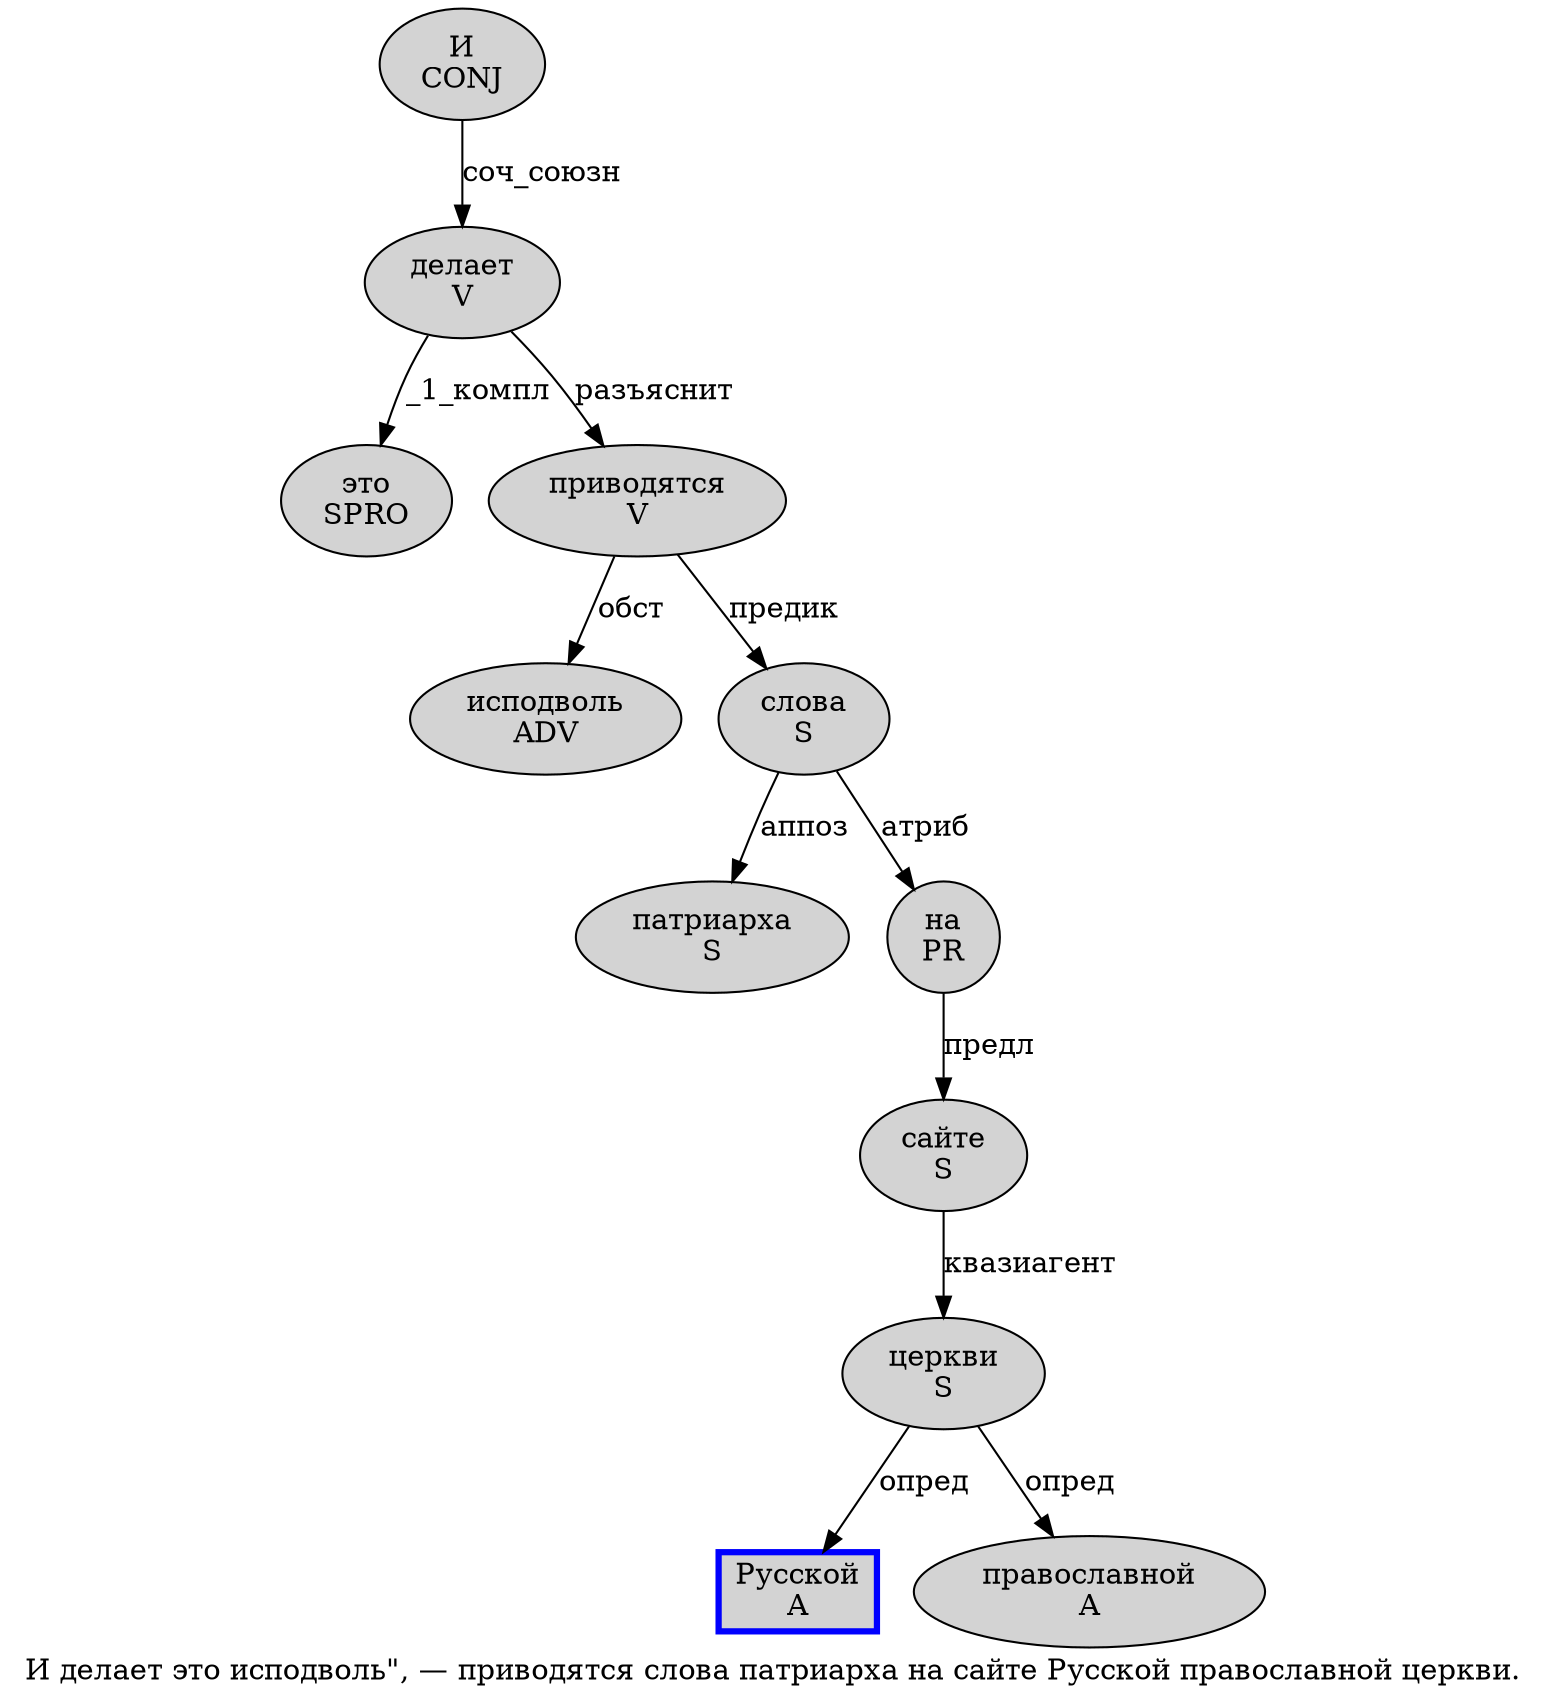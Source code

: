 digraph SENTENCE_275 {
	graph [label="И делает это исподволь\", — приводятся слова патриарха на сайте Русской православной церкви."]
	node [style=filled]
		0 [label="И
CONJ" color="" fillcolor=lightgray penwidth=1 shape=ellipse]
		1 [label="делает
V" color="" fillcolor=lightgray penwidth=1 shape=ellipse]
		2 [label="это
SPRO" color="" fillcolor=lightgray penwidth=1 shape=ellipse]
		3 [label="исподволь
ADV" color="" fillcolor=lightgray penwidth=1 shape=ellipse]
		7 [label="приводятся
V" color="" fillcolor=lightgray penwidth=1 shape=ellipse]
		8 [label="слова
S" color="" fillcolor=lightgray penwidth=1 shape=ellipse]
		9 [label="патриарха
S" color="" fillcolor=lightgray penwidth=1 shape=ellipse]
		10 [label="на
PR" color="" fillcolor=lightgray penwidth=1 shape=ellipse]
		11 [label="сайте
S" color="" fillcolor=lightgray penwidth=1 shape=ellipse]
		12 [label="Русской
A" color=blue fillcolor=lightgray penwidth=3 shape=box]
		13 [label="православной
A" color="" fillcolor=lightgray penwidth=1 shape=ellipse]
		14 [label="церкви
S" color="" fillcolor=lightgray penwidth=1 shape=ellipse]
			11 -> 14 [label="квазиагент"]
			14 -> 12 [label="опред"]
			14 -> 13 [label="опред"]
			7 -> 3 [label="обст"]
			7 -> 8 [label="предик"]
			8 -> 9 [label="аппоз"]
			8 -> 10 [label="атриб"]
			1 -> 2 [label="_1_компл"]
			1 -> 7 [label="разъяснит"]
			0 -> 1 [label="соч_союзн"]
			10 -> 11 [label="предл"]
}